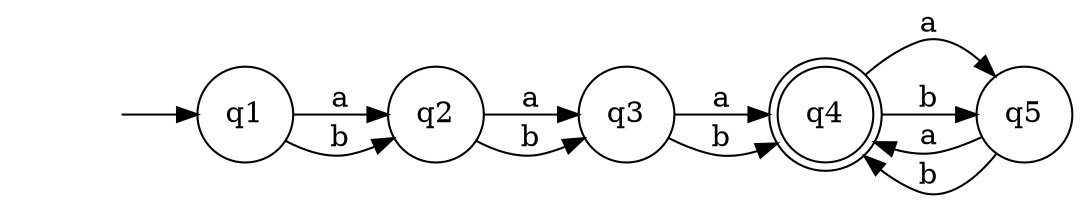 digraph finite_state_machine {
	rankdir=LR;
	node [shape = doublecircle];  q4;
	node [shape = circle];
	"" [shape = none];"" [shape = none];
	"" -> q1;
	q1 -> q2 [label = "a"];
	q2 -> q3 [label = "a"];
    q3 -> q4 [label = "a"];
    q4 -> q5 [label = "a"];
	q5 -> q4 [label = "a"];
    q1 -> q2 [label = "b"];
	q2 -> q3 [label = "b"];
    q3 -> q4 [label = "b"];
    q4 -> q5  [label = "b"];
	q5 -> q4[label = "b"];
}


